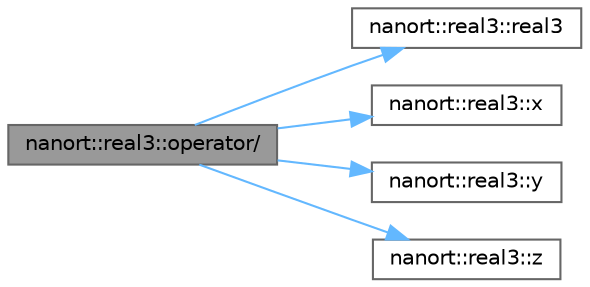 digraph "nanort::real3::operator/"
{
 // LATEX_PDF_SIZE
  bgcolor="transparent";
  edge [fontname=Helvetica,fontsize=10,labelfontname=Helvetica,labelfontsize=10];
  node [fontname=Helvetica,fontsize=10,shape=box,height=0.2,width=0.4];
  rankdir="LR";
  Node1 [label="nanort::real3::operator/",height=0.2,width=0.4,color="gray40", fillcolor="grey60", style="filled", fontcolor="black",tooltip=" "];
  Node1 -> Node2 [color="steelblue1",style="solid"];
  Node2 [label="nanort::real3::real3",height=0.2,width=0.4,color="grey40", fillcolor="white", style="filled",URL="$a01443.html#a0ae6f0e4cb138da0359e18103ce609b8",tooltip=" "];
  Node1 -> Node3 [color="steelblue1",style="solid"];
  Node3 [label="nanort::real3::x",height=0.2,width=0.4,color="grey40", fillcolor="white", style="filled",URL="$a01443.html#a245ee0e429d5695c33ea29ccbe1792ec",tooltip=" "];
  Node1 -> Node4 [color="steelblue1",style="solid"];
  Node4 [label="nanort::real3::y",height=0.2,width=0.4,color="grey40", fillcolor="white", style="filled",URL="$a01443.html#af92059bf1d44c9bf67c90ca2d46be17e",tooltip=" "];
  Node1 -> Node5 [color="steelblue1",style="solid"];
  Node5 [label="nanort::real3::z",height=0.2,width=0.4,color="grey40", fillcolor="white", style="filled",URL="$a01443.html#a96d4a74ac8a453a85c5661d38d3003d1",tooltip=" "];
}
